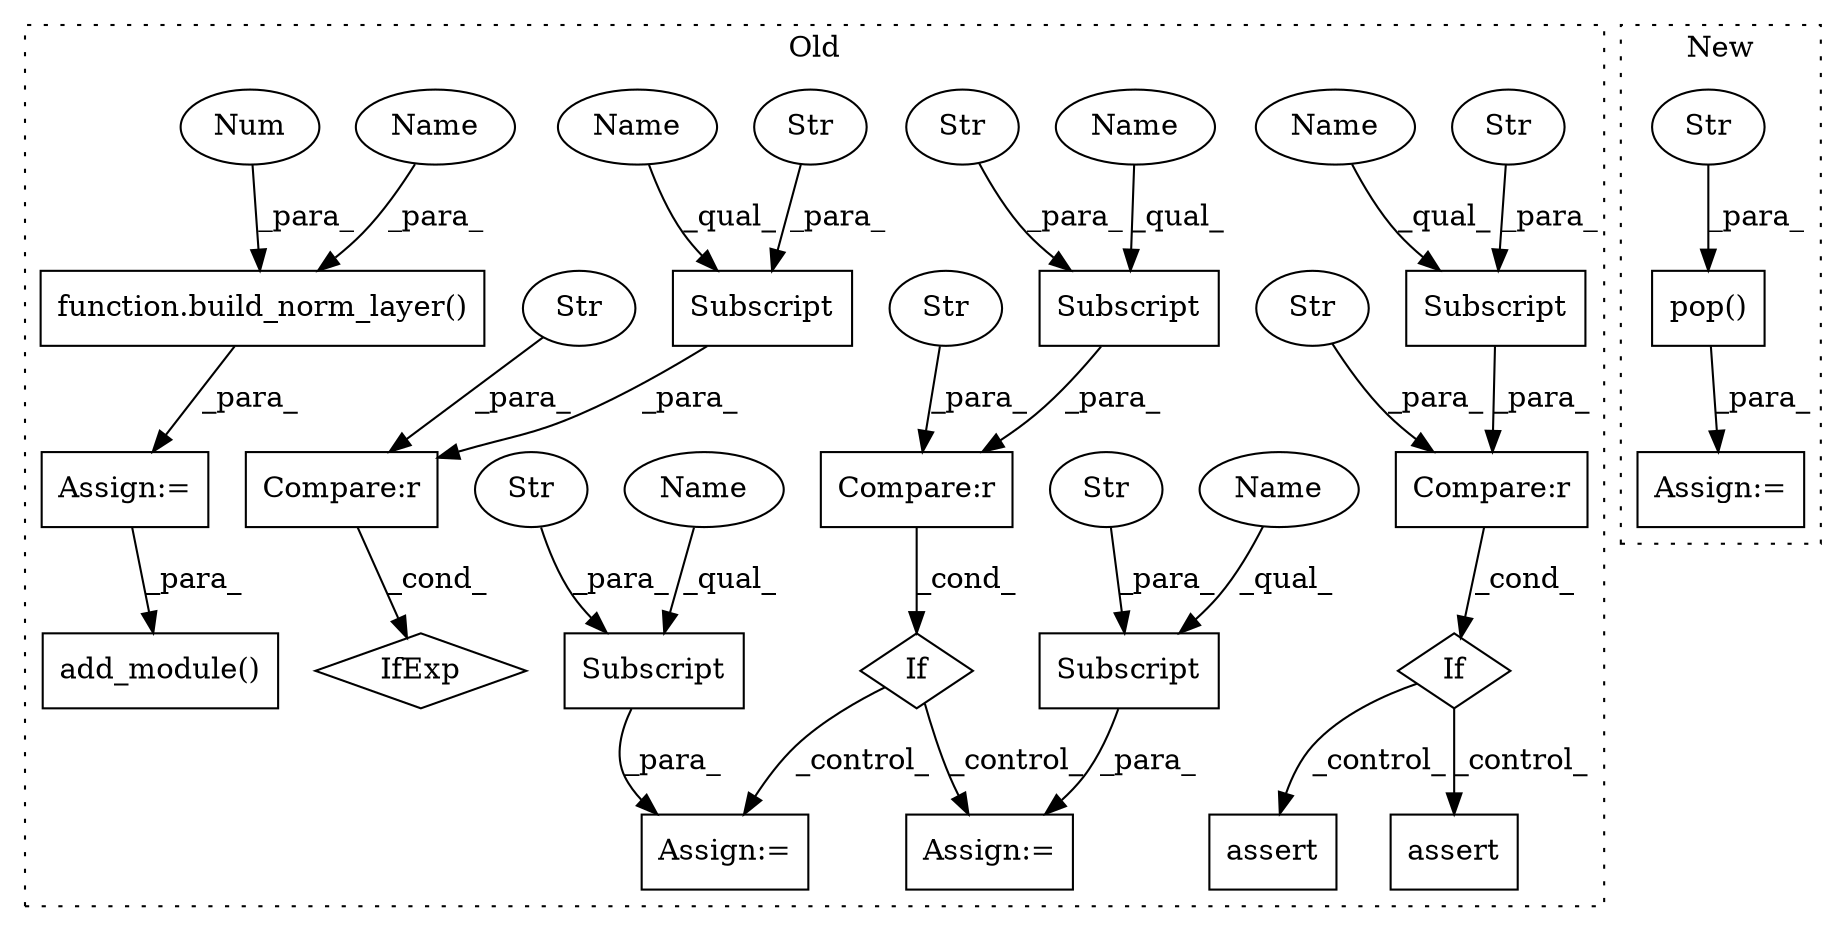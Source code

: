 digraph G {
subgraph cluster0 {
1 [label="If" a="96" s="8491,8519" l="3,14" shape="diamond"];
5 [label="Compare:r" a="40" s="8494" l="25" shape="box"];
6 [label="Assign:=" a="68" s="8545" l="3" shape="box"];
7 [label="Subscript" a="63" s="8494,0" l="17,0" shape="box"];
8 [label="Subscript" a="63" s="8548,0" l="20,0" shape="box"];
9 [label="Str" a="66" s="8515" l="4" shape="ellipse"];
10 [label="Str" a="66" s="8558" l="9" shape="ellipse"];
11 [label="Subscript" a="63" s="8300,0" l="17,0" shape="box"];
12 [label="Str" a="66" s="8310" l="6" shape="ellipse"];
13 [label="Compare:r" a="40" s="8300" l="25" shape="box"];
14 [label="If" a="96" s="8297,8325" l="3,14" shape="diamond"];
15 [label="Str" a="66" s="8321" l="4" shape="ellipse"];
16 [label="Str" a="66" s="8504" l="6" shape="ellipse"];
17 [label="Subscript" a="63" s="8990,0" l="17,0" shape="box"];
18 [label="Str" a="66" s="9000" l="6" shape="ellipse"];
19 [label="Subscript" a="63" s="8598,0" l="22,0" shape="box"];
20 [label="Str" a="66" s="8608" l="11" shape="ellipse"];
21 [label="Compare:r" a="40" s="8990" l="25" shape="box"];
22 [label="Str" a="66" s="9011" l="4" shape="ellipse"];
23 [label="IfExp" a="51" s="8986,9015" l="4,6" shape="diamond"];
24 [label="assert" a="65" s="8339" l="7" shape="box"];
25 [label="function.build_norm_layer()" a="75" s="8919,8949" l="17,1" shape="box"];
26 [label="assert" a="65" s="8398" l="7" shape="box"];
27 [label="Num" a="76" s="8947" l="2" shape="ellipse"];
28 [label="Assign:=" a="68" s="8595" l="3" shape="box"];
29 [label="Assign:=" a="68" s="8916" l="3" shape="box"];
30 [label="add_module()" a="75" s="9035,9081" l="16,1" shape="box"];
31 [label="Name" a="87" s="8990" l="9" shape="ellipse"];
32 [label="Name" a="87" s="8300" l="9" shape="ellipse"];
33 [label="Name" a="87" s="8936" l="9" shape="ellipse"];
34 [label="Name" a="87" s="8548" l="9" shape="ellipse"];
35 [label="Name" a="87" s="8598" l="9" shape="ellipse"];
36 [label="Name" a="87" s="8494" l="9" shape="ellipse"];
label = "Old";
style="dotted";
}
subgraph cluster1 {
2 [label="pop()" a="75" s="8646,8666" l="14,1" shape="box"];
3 [label="Assign:=" a="68" s="8643" l="3" shape="box"];
4 [label="Str" a="66" s="8660" l="6" shape="ellipse"];
label = "New";
style="dotted";
}
1 -> 6 [label="_control_"];
1 -> 28 [label="_control_"];
2 -> 3 [label="_para_"];
4 -> 2 [label="_para_"];
5 -> 1 [label="_cond_"];
7 -> 5 [label="_para_"];
8 -> 6 [label="_para_"];
9 -> 5 [label="_para_"];
10 -> 8 [label="_para_"];
11 -> 13 [label="_para_"];
12 -> 11 [label="_para_"];
13 -> 14 [label="_cond_"];
14 -> 24 [label="_control_"];
14 -> 26 [label="_control_"];
15 -> 13 [label="_para_"];
16 -> 7 [label="_para_"];
17 -> 21 [label="_para_"];
18 -> 17 [label="_para_"];
19 -> 28 [label="_para_"];
20 -> 19 [label="_para_"];
21 -> 23 [label="_cond_"];
22 -> 21 [label="_para_"];
25 -> 29 [label="_para_"];
27 -> 25 [label="_para_"];
29 -> 30 [label="_para_"];
31 -> 17 [label="_qual_"];
32 -> 11 [label="_qual_"];
33 -> 25 [label="_para_"];
34 -> 8 [label="_qual_"];
35 -> 19 [label="_qual_"];
36 -> 7 [label="_qual_"];
}